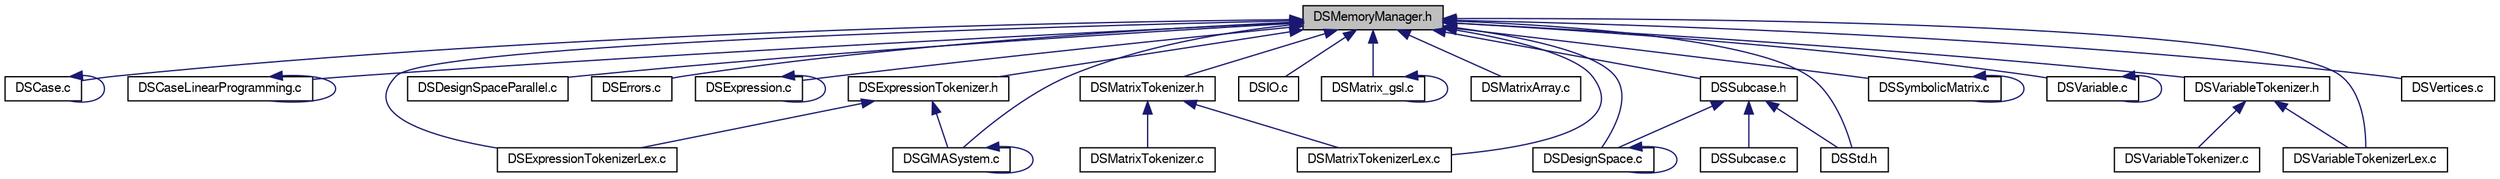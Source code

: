 digraph G
{
  edge [fontname="FreeSans",fontsize="10",labelfontname="FreeSans",labelfontsize="10"];
  node [fontname="FreeSans",fontsize="10",shape=record];
  Node1 [label="DSMemoryManager.h",height=0.2,width=0.4,color="black", fillcolor="grey75", style="filled" fontcolor="black"];
  Node1 -> Node2 [dir=back,color="midnightblue",fontsize="10",style="solid",fontname="FreeSans"];
  Node2 [label="DSCase.c",height=0.2,width=0.4,color="black", fillcolor="white", style="filled",URL="$_d_s_case_8c.html",tooltip="Implementation file with functions for dealing with cases in design space."];
  Node2 -> Node2 [dir=back,color="midnightblue",fontsize="10",style="solid",fontname="FreeSans"];
  Node1 -> Node3 [dir=back,color="midnightblue",fontsize="10",style="solid",fontname="FreeSans"];
  Node3 [label="DSCaseLinearProgramming.c",height=0.2,width=0.4,color="black", fillcolor="white", style="filled",URL="$_d_s_case_linear_programming_8c.html",tooltip="Implementation file with functions for linear programming operations dealing with..."];
  Node3 -> Node3 [dir=back,color="midnightblue",fontsize="10",style="solid",fontname="FreeSans"];
  Node1 -> Node4 [dir=back,color="midnightblue",fontsize="10",style="solid",fontname="FreeSans"];
  Node4 [label="DSDesignSpace.c",height=0.2,width=0.4,color="black", fillcolor="white", style="filled",URL="$_d_s_design_space_8c.html",tooltip="Implementation file with functions for dealing with Design Spaces."];
  Node4 -> Node4 [dir=back,color="midnightblue",fontsize="10",style="solid",fontname="FreeSans"];
  Node1 -> Node5 [dir=back,color="midnightblue",fontsize="10",style="solid",fontname="FreeSans"];
  Node5 [label="DSDesignSpaceParallel.c",height=0.2,width=0.4,color="black", fillcolor="white", style="filled",URL="$_d_s_design_space_parallel_8c.html",tooltip="Implementation file with functions for dealing with parallel operatirons used by..."];
  Node1 -> Node6 [dir=back,color="midnightblue",fontsize="10",style="solid",fontname="FreeSans"];
  Node6 [label="DSErrors.c",height=0.2,width=0.4,color="black", fillcolor="white", style="filled",URL="$_d_s_errors_8c.html",tooltip="Implementation file with functions for error and exception handling."];
  Node1 -> Node7 [dir=back,color="midnightblue",fontsize="10",style="solid",fontname="FreeSans"];
  Node7 [label="DSExpression.c",height=0.2,width=0.4,color="black", fillcolor="white", style="filled",URL="$_d_s_expression_8c.html",tooltip="Implementation file with functions for dealing with mathematical expressions."];
  Node7 -> Node7 [dir=back,color="midnightblue",fontsize="10",style="solid",fontname="FreeSans"];
  Node1 -> Node8 [dir=back,color="midnightblue",fontsize="10",style="solid",fontname="FreeSans"];
  Node8 [label="DSExpressionTokenizer.h",height=0.2,width=0.4,color="black", fillcolor="white", style="filled",URL="$_d_s_expression_tokenizer_8h_source.html"];
  Node8 -> Node9 [dir=back,color="midnightblue",fontsize="10",style="solid",fontname="FreeSans"];
  Node9 [label="DSExpressionTokenizerLex.c",height=0.2,width=0.4,color="black", fillcolor="white", style="filled",URL="$_d_s_expression_tokenizer_lex_8c.html",tooltip="Implementation file with functions for tokenizing matrices, generated by flex."];
  Node8 -> Node10 [dir=back,color="midnightblue",fontsize="10",style="solid",fontname="FreeSans"];
  Node10 [label="DSGMASystem.c",height=0.2,width=0.4,color="black", fillcolor="white", style="filled",URL="$_d_s_g_m_a_system_8c.html",tooltip="Implementation file with functions for dealing with GMA Systems."];
  Node10 -> Node10 [dir=back,color="midnightblue",fontsize="10",style="solid",fontname="FreeSans"];
  Node1 -> Node9 [dir=back,color="midnightblue",fontsize="10",style="solid",fontname="FreeSans"];
  Node1 -> Node10 [dir=back,color="midnightblue",fontsize="10",style="solid",fontname="FreeSans"];
  Node1 -> Node11 [dir=back,color="midnightblue",fontsize="10",style="solid",fontname="FreeSans"];
  Node11 [label="DSIO.c",height=0.2,width=0.4,color="black", fillcolor="white", style="filled",URL="$_d_s_i_o_8c.html",tooltip="Implementation file with standard input and output functions."];
  Node1 -> Node12 [dir=back,color="midnightblue",fontsize="10",style="solid",fontname="FreeSans"];
  Node12 [label="DSMatrix_gsl.c",height=0.2,width=0.4,color="black", fillcolor="white", style="filled",URL="$_d_s_matrix__gsl_8c.html",tooltip="Implementation file with functions for dealing with matrices using the GNU Scientific..."];
  Node12 -> Node12 [dir=back,color="midnightblue",fontsize="10",style="solid",fontname="FreeSans"];
  Node1 -> Node13 [dir=back,color="midnightblue",fontsize="10",style="solid",fontname="FreeSans"];
  Node13 [label="DSMatrixArray.c",height=0.2,width=0.4,color="black", fillcolor="white", style="filled",URL="$_d_s_matrix_array_8c.html",tooltip="Implementation file with functions for dealing with matrix arrays."];
  Node1 -> Node14 [dir=back,color="midnightblue",fontsize="10",style="solid",fontname="FreeSans"];
  Node14 [label="DSMatrixTokenizer.h",height=0.2,width=0.4,color="black", fillcolor="white", style="filled",URL="$_d_s_matrix_tokenizer_8h.html",tooltip="Header file with functions for tokenizing matrices."];
  Node14 -> Node15 [dir=back,color="midnightblue",fontsize="10",style="solid",fontname="FreeSans"];
  Node15 [label="DSMatrixTokenizer.c",height=0.2,width=0.4,color="black", fillcolor="white", style="filled",URL="$_d_s_matrix_tokenizer_8c.html",tooltip="Implementation file with functions for tokenizing with matrices."];
  Node14 -> Node16 [dir=back,color="midnightblue",fontsize="10",style="solid",fontname="FreeSans"];
  Node16 [label="DSMatrixTokenizerLex.c",height=0.2,width=0.4,color="black", fillcolor="white", style="filled",URL="$_d_s_matrix_tokenizer_lex_8c.html",tooltip="Implementation file with functions for tokenizing matrices, generated by flex."];
  Node1 -> Node16 [dir=back,color="midnightblue",fontsize="10",style="solid",fontname="FreeSans"];
  Node1 -> Node17 [dir=back,color="midnightblue",fontsize="10",style="solid",fontname="FreeSans"];
  Node17 [label="DSStd.h",height=0.2,width=0.4,color="black", fillcolor="white", style="filled",URL="$_d_s_std_8h.html",tooltip="Header file for the design space toolbox."];
  Node1 -> Node18 [dir=back,color="midnightblue",fontsize="10",style="solid",fontname="FreeSans"];
  Node18 [label="DSSubcase.h",height=0.2,width=0.4,color="black", fillcolor="white", style="filled",URL="$_d_s_subcase_8h.html",tooltip="Header file with functions for dealing with subcases."];
  Node18 -> Node4 [dir=back,color="midnightblue",fontsize="10",style="solid",fontname="FreeSans"];
  Node18 -> Node17 [dir=back,color="midnightblue",fontsize="10",style="solid",fontname="FreeSans"];
  Node18 -> Node19 [dir=back,color="midnightblue",fontsize="10",style="solid",fontname="FreeSans"];
  Node19 [label="DSSubcase.c",height=0.2,width=0.4,color="black", fillcolor="white", style="filled",URL="$_d_s_subcase_8c.html",tooltip="Implementation file with functions for dealing with subcases."];
  Node1 -> Node20 [dir=back,color="midnightblue",fontsize="10",style="solid",fontname="FreeSans"];
  Node20 [label="DSSymbolicMatrix.c",height=0.2,width=0.4,color="black", fillcolor="white", style="filled",URL="$_d_s_symbolic_matrix_8c.html",tooltip="Implementation file with functions for dealing with symbolic matrices."];
  Node20 -> Node20 [dir=back,color="midnightblue",fontsize="10",style="solid",fontname="FreeSans"];
  Node1 -> Node21 [dir=back,color="midnightblue",fontsize="10",style="solid",fontname="FreeSans"];
  Node21 [label="DSVariable.c",height=0.2,width=0.4,color="black", fillcolor="white", style="filled",URL="$_d_s_variable_8c.html",tooltip="Implementation file with functions the DSInternalDictionary object."];
  Node21 -> Node21 [dir=back,color="midnightblue",fontsize="10",style="solid",fontname="FreeSans"];
  Node1 -> Node22 [dir=back,color="midnightblue",fontsize="10",style="solid",fontname="FreeSans"];
  Node22 [label="DSVariableTokenizer.h",height=0.2,width=0.4,color="black", fillcolor="white", style="filled",URL="$_d_s_variable_tokenizer_8h_source.html"];
  Node22 -> Node23 [dir=back,color="midnightblue",fontsize="10",style="solid",fontname="FreeSans"];
  Node23 [label="DSVariableTokenizer.c",height=0.2,width=0.4,color="black", fillcolor="white", style="filled",URL="$_d_s_variable_tokenizer_8c.html",tooltip="Implementation file with functions for tokenizing with matrices."];
  Node22 -> Node24 [dir=back,color="midnightblue",fontsize="10",style="solid",fontname="FreeSans"];
  Node24 [label="DSVariableTokenizerLex.c",height=0.2,width=0.4,color="black", fillcolor="white", style="filled",URL="$_d_s_variable_tokenizer_lex_8c.html",tooltip="Implementation file with functions for tokenizing matrices, generated by flex."];
  Node1 -> Node24 [dir=back,color="midnightblue",fontsize="10",style="solid",fontname="FreeSans"];
  Node1 -> Node25 [dir=back,color="midnightblue",fontsize="10",style="solid",fontname="FreeSans"];
  Node25 [label="DSVertices.c",height=0.2,width=0.4,color="black", fillcolor="white", style="filled",URL="$_d_s_vertices_8c.html",tooltip="Implementation file with functions for dealing with n-dimensional vertices."];
}
